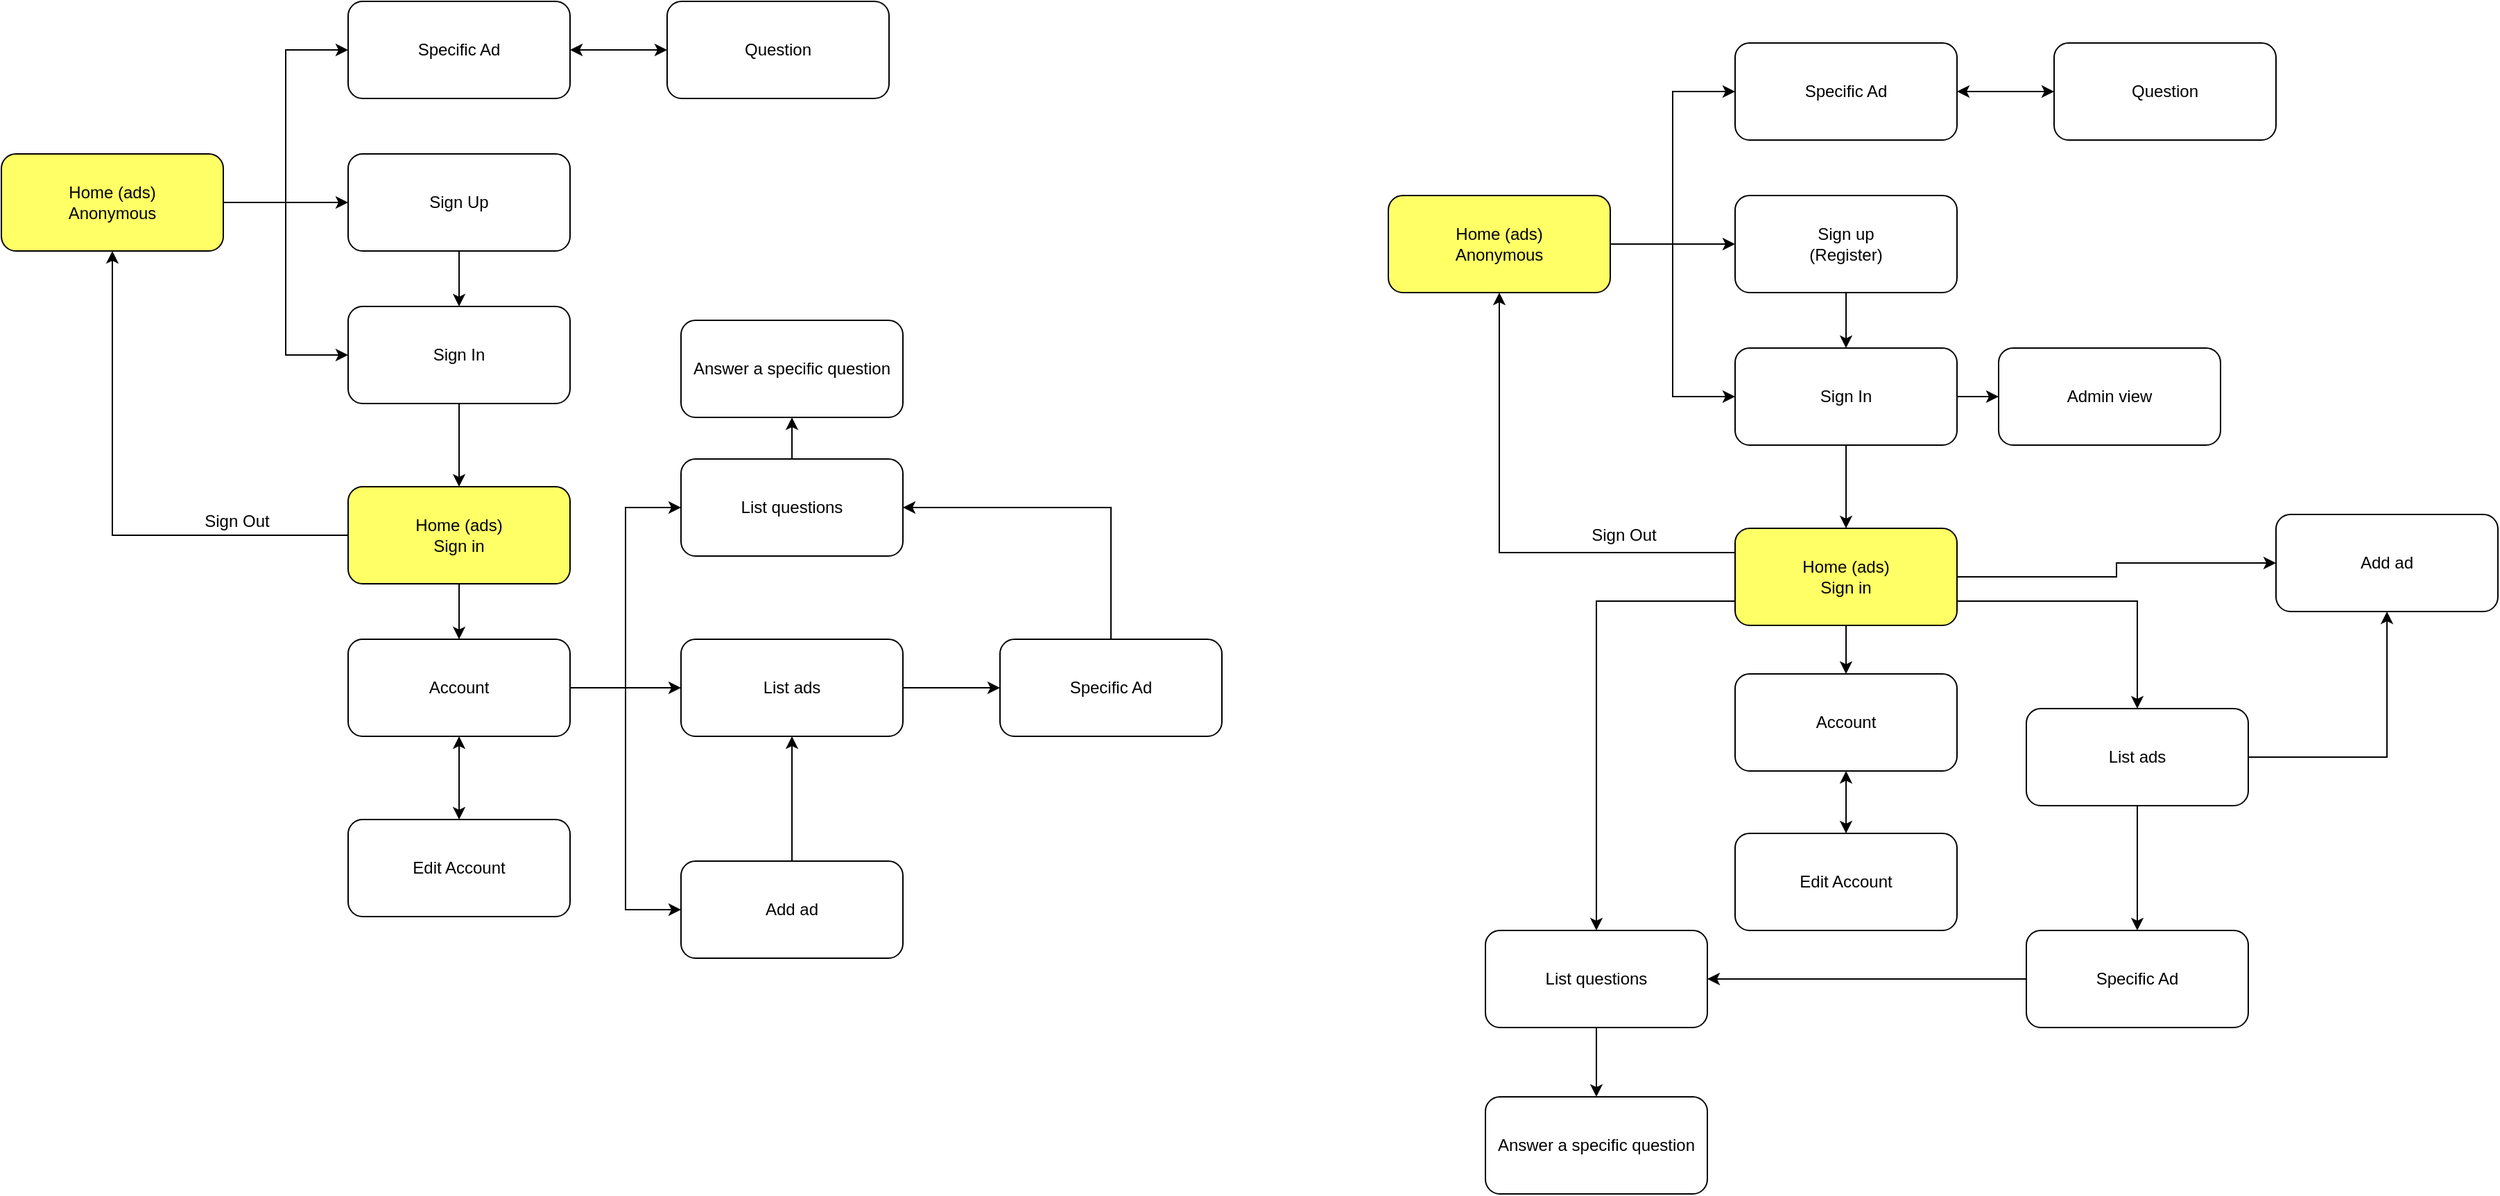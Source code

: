 <mxfile version="24.8.6">
  <diagram name="Página-1" id="8BhfrnoC1LBUCRXSbFxE">
    <mxGraphModel dx="2137" dy="888" grid="1" gridSize="10" guides="1" tooltips="1" connect="1" arrows="1" fold="1" page="1" pageScale="1" pageWidth="827" pageHeight="1169" math="0" shadow="0">
      <root>
        <mxCell id="0" />
        <mxCell id="1" parent="0" />
        <mxCell id="68Y1kHrZlz7YmdwNkERL-4" style="edgeStyle=orthogonalEdgeStyle;rounded=0;orthogonalLoop=1;jettySize=auto;html=1;entryX=0;entryY=0.5;entryDx=0;entryDy=0;" parent="1" source="68Y1kHrZlz7YmdwNkERL-1" target="68Y1kHrZlz7YmdwNkERL-2" edge="1">
          <mxGeometry relative="1" as="geometry" />
        </mxCell>
        <mxCell id="68Y1kHrZlz7YmdwNkERL-5" style="edgeStyle=orthogonalEdgeStyle;rounded=0;orthogonalLoop=1;jettySize=auto;html=1;entryX=0;entryY=0.5;entryDx=0;entryDy=0;" parent="1" source="68Y1kHrZlz7YmdwNkERL-1" target="68Y1kHrZlz7YmdwNkERL-3" edge="1">
          <mxGeometry relative="1" as="geometry" />
        </mxCell>
        <mxCell id="68Y1kHrZlz7YmdwNkERL-18" style="edgeStyle=orthogonalEdgeStyle;rounded=0;orthogonalLoop=1;jettySize=auto;html=1;entryX=0;entryY=0.5;entryDx=0;entryDy=0;" parent="1" source="68Y1kHrZlz7YmdwNkERL-1" target="68Y1kHrZlz7YmdwNkERL-17" edge="1">
          <mxGeometry relative="1" as="geometry" />
        </mxCell>
        <mxCell id="68Y1kHrZlz7YmdwNkERL-1" value="Home (ads)&lt;div&gt;Anonymous&lt;/div&gt;" style="rounded=1;whiteSpace=wrap;html=1;fillColor=#FFFF66;" parent="1" vertex="1">
          <mxGeometry x="30" y="140" width="160" height="70" as="geometry" />
        </mxCell>
        <mxCell id="68Y1kHrZlz7YmdwNkERL-8" style="edgeStyle=orthogonalEdgeStyle;rounded=0;orthogonalLoop=1;jettySize=auto;html=1;entryX=0.5;entryY=0;entryDx=0;entryDy=0;" parent="1" source="68Y1kHrZlz7YmdwNkERL-2" target="68Y1kHrZlz7YmdwNkERL-3" edge="1">
          <mxGeometry relative="1" as="geometry" />
        </mxCell>
        <mxCell id="68Y1kHrZlz7YmdwNkERL-2" value="Sign Up" style="rounded=1;whiteSpace=wrap;html=1;" parent="1" vertex="1">
          <mxGeometry x="280" y="140" width="160" height="70" as="geometry" />
        </mxCell>
        <mxCell id="68Y1kHrZlz7YmdwNkERL-12" style="edgeStyle=orthogonalEdgeStyle;rounded=0;orthogonalLoop=1;jettySize=auto;html=1;entryX=0.5;entryY=0;entryDx=0;entryDy=0;" parent="1" source="68Y1kHrZlz7YmdwNkERL-3" target="68Y1kHrZlz7YmdwNkERL-11" edge="1">
          <mxGeometry relative="1" as="geometry" />
        </mxCell>
        <mxCell id="68Y1kHrZlz7YmdwNkERL-3" value="Sign In" style="rounded=1;whiteSpace=wrap;html=1;" parent="1" vertex="1">
          <mxGeometry x="280" y="250" width="160" height="70" as="geometry" />
        </mxCell>
        <mxCell id="68Y1kHrZlz7YmdwNkERL-22" style="edgeStyle=orthogonalEdgeStyle;rounded=0;orthogonalLoop=1;jettySize=auto;html=1;entryX=0.5;entryY=0;entryDx=0;entryDy=0;" parent="1" source="68Y1kHrZlz7YmdwNkERL-11" target="68Y1kHrZlz7YmdwNkERL-21" edge="1">
          <mxGeometry relative="1" as="geometry" />
        </mxCell>
        <mxCell id="68Y1kHrZlz7YmdwNkERL-32" style="edgeStyle=orthogonalEdgeStyle;rounded=0;orthogonalLoop=1;jettySize=auto;html=1;entryX=0.5;entryY=1;entryDx=0;entryDy=0;" parent="1" source="68Y1kHrZlz7YmdwNkERL-11" target="68Y1kHrZlz7YmdwNkERL-1" edge="1">
          <mxGeometry relative="1" as="geometry" />
        </mxCell>
        <mxCell id="68Y1kHrZlz7YmdwNkERL-11" value="Home (ads)&lt;div&gt;Sign in&lt;/div&gt;" style="rounded=1;whiteSpace=wrap;html=1;fillColor=#FFFF66;" parent="1" vertex="1">
          <mxGeometry x="280" y="380" width="160" height="70" as="geometry" />
        </mxCell>
        <mxCell id="68Y1kHrZlz7YmdwNkERL-20" style="edgeStyle=orthogonalEdgeStyle;rounded=0;orthogonalLoop=1;jettySize=auto;html=1;entryX=0;entryY=0.5;entryDx=0;entryDy=0;startArrow=classic;startFill=1;" parent="1" source="68Y1kHrZlz7YmdwNkERL-17" target="68Y1kHrZlz7YmdwNkERL-19" edge="1">
          <mxGeometry relative="1" as="geometry" />
        </mxCell>
        <mxCell id="68Y1kHrZlz7YmdwNkERL-17" value="Specific Ad" style="rounded=1;whiteSpace=wrap;html=1;" parent="1" vertex="1">
          <mxGeometry x="280" y="30" width="160" height="70" as="geometry" />
        </mxCell>
        <mxCell id="68Y1kHrZlz7YmdwNkERL-19" value="Question" style="rounded=1;whiteSpace=wrap;html=1;" parent="1" vertex="1">
          <mxGeometry x="510" y="30" width="160" height="70" as="geometry" />
        </mxCell>
        <mxCell id="68Y1kHrZlz7YmdwNkERL-24" style="edgeStyle=orthogonalEdgeStyle;rounded=0;orthogonalLoop=1;jettySize=auto;html=1;entryX=0;entryY=0.5;entryDx=0;entryDy=0;" parent="1" source="68Y1kHrZlz7YmdwNkERL-21" target="68Y1kHrZlz7YmdwNkERL-23" edge="1">
          <mxGeometry relative="1" as="geometry" />
        </mxCell>
        <mxCell id="68Y1kHrZlz7YmdwNkERL-26" style="edgeStyle=orthogonalEdgeStyle;rounded=0;orthogonalLoop=1;jettySize=auto;html=1;entryX=0;entryY=0.5;entryDx=0;entryDy=0;" parent="1" source="68Y1kHrZlz7YmdwNkERL-21" target="68Y1kHrZlz7YmdwNkERL-25" edge="1">
          <mxGeometry relative="1" as="geometry" />
        </mxCell>
        <mxCell id="68Y1kHrZlz7YmdwNkERL-29" style="edgeStyle=orthogonalEdgeStyle;rounded=0;orthogonalLoop=1;jettySize=auto;html=1;entryX=0;entryY=0.5;entryDx=0;entryDy=0;" parent="1" source="68Y1kHrZlz7YmdwNkERL-21" target="68Y1kHrZlz7YmdwNkERL-28" edge="1">
          <mxGeometry relative="1" as="geometry" />
        </mxCell>
        <mxCell id="eTjQ6S--0Idmj-UR16j9-6" style="edgeStyle=orthogonalEdgeStyle;rounded=0;orthogonalLoop=1;jettySize=auto;html=1;entryX=0.5;entryY=0;entryDx=0;entryDy=0;startArrow=classic;startFill=1;" parent="1" source="68Y1kHrZlz7YmdwNkERL-21" target="eTjQ6S--0Idmj-UR16j9-5" edge="1">
          <mxGeometry relative="1" as="geometry" />
        </mxCell>
        <mxCell id="68Y1kHrZlz7YmdwNkERL-21" value="Account" style="rounded=1;whiteSpace=wrap;html=1;" parent="1" vertex="1">
          <mxGeometry x="280" y="490" width="160" height="70" as="geometry" />
        </mxCell>
        <mxCell id="68Y1kHrZlz7YmdwNkERL-27" style="edgeStyle=orthogonalEdgeStyle;rounded=0;orthogonalLoop=1;jettySize=auto;html=1;entryX=0.5;entryY=1;entryDx=0;entryDy=0;" parent="1" source="68Y1kHrZlz7YmdwNkERL-23" target="68Y1kHrZlz7YmdwNkERL-25" edge="1">
          <mxGeometry relative="1" as="geometry" />
        </mxCell>
        <mxCell id="68Y1kHrZlz7YmdwNkERL-23" value="Add ad" style="rounded=1;whiteSpace=wrap;html=1;" parent="1" vertex="1">
          <mxGeometry x="520" y="650" width="160" height="70" as="geometry" />
        </mxCell>
        <mxCell id="eTjQ6S--0Idmj-UR16j9-3" style="edgeStyle=orthogonalEdgeStyle;rounded=0;orthogonalLoop=1;jettySize=auto;html=1;entryX=0;entryY=0.5;entryDx=0;entryDy=0;" parent="1" source="68Y1kHrZlz7YmdwNkERL-25" target="eTjQ6S--0Idmj-UR16j9-2" edge="1">
          <mxGeometry relative="1" as="geometry" />
        </mxCell>
        <mxCell id="68Y1kHrZlz7YmdwNkERL-25" value="List ads" style="rounded=1;whiteSpace=wrap;html=1;" parent="1" vertex="1">
          <mxGeometry x="520" y="490" width="160" height="70" as="geometry" />
        </mxCell>
        <mxCell id="68Y1kHrZlz7YmdwNkERL-31" style="edgeStyle=orthogonalEdgeStyle;rounded=0;orthogonalLoop=1;jettySize=auto;html=1;entryX=0.5;entryY=1;entryDx=0;entryDy=0;" parent="1" source="68Y1kHrZlz7YmdwNkERL-28" target="68Y1kHrZlz7YmdwNkERL-30" edge="1">
          <mxGeometry relative="1" as="geometry" />
        </mxCell>
        <mxCell id="68Y1kHrZlz7YmdwNkERL-28" value="List questions" style="rounded=1;whiteSpace=wrap;html=1;" parent="1" vertex="1">
          <mxGeometry x="520" y="360" width="160" height="70" as="geometry" />
        </mxCell>
        <mxCell id="68Y1kHrZlz7YmdwNkERL-30" value="Answer a specific question" style="rounded=1;whiteSpace=wrap;html=1;" parent="1" vertex="1">
          <mxGeometry x="520" y="260" width="160" height="70" as="geometry" />
        </mxCell>
        <mxCell id="68Y1kHrZlz7YmdwNkERL-33" value="Sign Out" style="text;html=1;align=center;verticalAlign=middle;whiteSpace=wrap;rounded=0;" parent="1" vertex="1">
          <mxGeometry x="170" y="390" width="60" height="30" as="geometry" />
        </mxCell>
        <mxCell id="68Y1kHrZlz7YmdwNkERL-34" style="edgeStyle=orthogonalEdgeStyle;rounded=0;orthogonalLoop=1;jettySize=auto;html=1;entryX=0;entryY=0.5;entryDx=0;entryDy=0;" parent="1" source="68Y1kHrZlz7YmdwNkERL-37" target="68Y1kHrZlz7YmdwNkERL-39" edge="1">
          <mxGeometry relative="1" as="geometry" />
        </mxCell>
        <mxCell id="68Y1kHrZlz7YmdwNkERL-35" style="edgeStyle=orthogonalEdgeStyle;rounded=0;orthogonalLoop=1;jettySize=auto;html=1;entryX=0;entryY=0.5;entryDx=0;entryDy=0;" parent="1" source="68Y1kHrZlz7YmdwNkERL-37" target="68Y1kHrZlz7YmdwNkERL-41" edge="1">
          <mxGeometry relative="1" as="geometry" />
        </mxCell>
        <mxCell id="68Y1kHrZlz7YmdwNkERL-36" style="edgeStyle=orthogonalEdgeStyle;rounded=0;orthogonalLoop=1;jettySize=auto;html=1;entryX=0;entryY=0.5;entryDx=0;entryDy=0;" parent="1" source="68Y1kHrZlz7YmdwNkERL-37" target="68Y1kHrZlz7YmdwNkERL-46" edge="1">
          <mxGeometry relative="1" as="geometry" />
        </mxCell>
        <mxCell id="68Y1kHrZlz7YmdwNkERL-37" value="Home (ads)&lt;div&gt;Anonymous&lt;/div&gt;" style="rounded=1;whiteSpace=wrap;html=1;fillColor=#FFFF66;" parent="1" vertex="1">
          <mxGeometry x="1030" y="170" width="160" height="70" as="geometry" />
        </mxCell>
        <mxCell id="68Y1kHrZlz7YmdwNkERL-38" style="edgeStyle=orthogonalEdgeStyle;rounded=0;orthogonalLoop=1;jettySize=auto;html=1;entryX=0.5;entryY=0;entryDx=0;entryDy=0;" parent="1" source="68Y1kHrZlz7YmdwNkERL-39" target="68Y1kHrZlz7YmdwNkERL-41" edge="1">
          <mxGeometry relative="1" as="geometry" />
        </mxCell>
        <mxCell id="68Y1kHrZlz7YmdwNkERL-39" value="&lt;div&gt;Sign up&lt;/div&gt;(Register)" style="rounded=1;whiteSpace=wrap;html=1;" parent="1" vertex="1">
          <mxGeometry x="1280" y="170" width="160" height="70" as="geometry" />
        </mxCell>
        <mxCell id="68Y1kHrZlz7YmdwNkERL-40" style="edgeStyle=orthogonalEdgeStyle;rounded=0;orthogonalLoop=1;jettySize=auto;html=1;entryX=0.5;entryY=0;entryDx=0;entryDy=0;" parent="1" source="68Y1kHrZlz7YmdwNkERL-41" target="68Y1kHrZlz7YmdwNkERL-44" edge="1">
          <mxGeometry relative="1" as="geometry" />
        </mxCell>
        <mxCell id="eTjQ6S--0Idmj-UR16j9-12" style="edgeStyle=orthogonalEdgeStyle;rounded=0;orthogonalLoop=1;jettySize=auto;html=1;entryX=0;entryY=0.5;entryDx=0;entryDy=0;" parent="1" source="68Y1kHrZlz7YmdwNkERL-41" target="eTjQ6S--0Idmj-UR16j9-11" edge="1">
          <mxGeometry relative="1" as="geometry" />
        </mxCell>
        <mxCell id="68Y1kHrZlz7YmdwNkERL-41" value="Sign In" style="rounded=1;whiteSpace=wrap;html=1;" parent="1" vertex="1">
          <mxGeometry x="1280" y="280" width="160" height="70" as="geometry" />
        </mxCell>
        <mxCell id="68Y1kHrZlz7YmdwNkERL-43" style="edgeStyle=orthogonalEdgeStyle;rounded=0;orthogonalLoop=1;jettySize=auto;html=1;entryX=0.5;entryY=1;entryDx=0;entryDy=0;exitX=0;exitY=0.25;exitDx=0;exitDy=0;" parent="1" source="68Y1kHrZlz7YmdwNkERL-44" target="68Y1kHrZlz7YmdwNkERL-37" edge="1">
          <mxGeometry relative="1" as="geometry" />
        </mxCell>
        <mxCell id="68Y1kHrZlz7YmdwNkERL-61" style="edgeStyle=orthogonalEdgeStyle;rounded=0;orthogonalLoop=1;jettySize=auto;html=1;entryX=0.5;entryY=0;entryDx=0;entryDy=0;exitX=0;exitY=0.75;exitDx=0;exitDy=0;" parent="1" source="68Y1kHrZlz7YmdwNkERL-44" target="68Y1kHrZlz7YmdwNkERL-56" edge="1">
          <mxGeometry relative="1" as="geometry" />
        </mxCell>
        <mxCell id="68Y1kHrZlz7YmdwNkERL-64" style="edgeStyle=orthogonalEdgeStyle;rounded=0;orthogonalLoop=1;jettySize=auto;html=1;entryX=0.5;entryY=0;entryDx=0;entryDy=0;" parent="1" source="68Y1kHrZlz7YmdwNkERL-44" target="68Y1kHrZlz7YmdwNkERL-51" edge="1">
          <mxGeometry relative="1" as="geometry" />
        </mxCell>
        <mxCell id="68Y1kHrZlz7YmdwNkERL-65" style="edgeStyle=orthogonalEdgeStyle;rounded=0;orthogonalLoop=1;jettySize=auto;html=1;entryX=0.5;entryY=0;entryDx=0;entryDy=0;exitX=1;exitY=0.75;exitDx=0;exitDy=0;" parent="1" source="68Y1kHrZlz7YmdwNkERL-44" target="68Y1kHrZlz7YmdwNkERL-54" edge="1">
          <mxGeometry relative="1" as="geometry" />
        </mxCell>
        <mxCell id="68Y1kHrZlz7YmdwNkERL-67" style="edgeStyle=orthogonalEdgeStyle;rounded=0;orthogonalLoop=1;jettySize=auto;html=1;entryX=0;entryY=0.5;entryDx=0;entryDy=0;exitX=1;exitY=0.5;exitDx=0;exitDy=0;" parent="1" source="68Y1kHrZlz7YmdwNkERL-44" target="68Y1kHrZlz7YmdwNkERL-53" edge="1">
          <mxGeometry relative="1" as="geometry" />
        </mxCell>
        <mxCell id="68Y1kHrZlz7YmdwNkERL-44" value="Home (ads)&lt;div&gt;Sign in&lt;/div&gt;" style="rounded=1;whiteSpace=wrap;html=1;fillColor=#FFFF66;" parent="1" vertex="1">
          <mxGeometry x="1280" y="410" width="160" height="70" as="geometry" />
        </mxCell>
        <mxCell id="68Y1kHrZlz7YmdwNkERL-45" style="edgeStyle=orthogonalEdgeStyle;rounded=0;orthogonalLoop=1;jettySize=auto;html=1;entryX=0;entryY=0.5;entryDx=0;entryDy=0;startArrow=classic;startFill=1;" parent="1" source="68Y1kHrZlz7YmdwNkERL-46" target="68Y1kHrZlz7YmdwNkERL-47" edge="1">
          <mxGeometry relative="1" as="geometry" />
        </mxCell>
        <mxCell id="68Y1kHrZlz7YmdwNkERL-46" value="Specific Ad" style="rounded=1;whiteSpace=wrap;html=1;" parent="1" vertex="1">
          <mxGeometry x="1280" y="60" width="160" height="70" as="geometry" />
        </mxCell>
        <mxCell id="68Y1kHrZlz7YmdwNkERL-47" value="Question" style="rounded=1;whiteSpace=wrap;html=1;" parent="1" vertex="1">
          <mxGeometry x="1510" y="60" width="160" height="70" as="geometry" />
        </mxCell>
        <mxCell id="eTjQ6S--0Idmj-UR16j9-10" style="edgeStyle=orthogonalEdgeStyle;rounded=0;orthogonalLoop=1;jettySize=auto;html=1;entryX=0.5;entryY=0;entryDx=0;entryDy=0;startArrow=classic;startFill=1;" parent="1" source="68Y1kHrZlz7YmdwNkERL-51" target="eTjQ6S--0Idmj-UR16j9-9" edge="1">
          <mxGeometry relative="1" as="geometry" />
        </mxCell>
        <mxCell id="68Y1kHrZlz7YmdwNkERL-51" value="Account" style="rounded=1;whiteSpace=wrap;html=1;" parent="1" vertex="1">
          <mxGeometry x="1280" y="515" width="160" height="70" as="geometry" />
        </mxCell>
        <mxCell id="68Y1kHrZlz7YmdwNkERL-53" value="Add ad" style="rounded=1;whiteSpace=wrap;html=1;" parent="1" vertex="1">
          <mxGeometry x="1670" y="400" width="160" height="70" as="geometry" />
        </mxCell>
        <mxCell id="68Y1kHrZlz7YmdwNkERL-66" style="edgeStyle=orthogonalEdgeStyle;rounded=0;orthogonalLoop=1;jettySize=auto;html=1;entryX=0.5;entryY=1;entryDx=0;entryDy=0;" parent="1" source="68Y1kHrZlz7YmdwNkERL-54" target="68Y1kHrZlz7YmdwNkERL-53" edge="1">
          <mxGeometry relative="1" as="geometry" />
        </mxCell>
        <mxCell id="68Y1kHrZlz7YmdwNkERL-71" style="edgeStyle=orthogonalEdgeStyle;rounded=0;orthogonalLoop=1;jettySize=auto;html=1;entryX=0.5;entryY=0;entryDx=0;entryDy=0;" parent="1" source="68Y1kHrZlz7YmdwNkERL-54" target="68Y1kHrZlz7YmdwNkERL-70" edge="1">
          <mxGeometry relative="1" as="geometry" />
        </mxCell>
        <mxCell id="68Y1kHrZlz7YmdwNkERL-54" value="List ads" style="rounded=1;whiteSpace=wrap;html=1;" parent="1" vertex="1">
          <mxGeometry x="1490" y="540" width="160" height="70" as="geometry" />
        </mxCell>
        <mxCell id="68Y1kHrZlz7YmdwNkERL-63" style="edgeStyle=orthogonalEdgeStyle;rounded=0;orthogonalLoop=1;jettySize=auto;html=1;entryX=0.5;entryY=0;entryDx=0;entryDy=0;" parent="1" source="68Y1kHrZlz7YmdwNkERL-56" target="68Y1kHrZlz7YmdwNkERL-57" edge="1">
          <mxGeometry relative="1" as="geometry" />
        </mxCell>
        <mxCell id="68Y1kHrZlz7YmdwNkERL-56" value="List questions" style="rounded=1;whiteSpace=wrap;html=1;" parent="1" vertex="1">
          <mxGeometry x="1100" y="700" width="160" height="70" as="geometry" />
        </mxCell>
        <mxCell id="68Y1kHrZlz7YmdwNkERL-57" value="Answer a specific question" style="rounded=1;whiteSpace=wrap;html=1;" parent="1" vertex="1">
          <mxGeometry x="1100" y="820" width="160" height="70" as="geometry" />
        </mxCell>
        <mxCell id="68Y1kHrZlz7YmdwNkERL-58" value="Sign Out" style="text;html=1;align=center;verticalAlign=middle;whiteSpace=wrap;rounded=0;" parent="1" vertex="1">
          <mxGeometry x="1170" y="400" width="60" height="30" as="geometry" />
        </mxCell>
        <mxCell id="eTjQ6S--0Idmj-UR16j9-1" style="edgeStyle=orthogonalEdgeStyle;rounded=0;orthogonalLoop=1;jettySize=auto;html=1;entryX=1;entryY=0.5;entryDx=0;entryDy=0;" parent="1" source="68Y1kHrZlz7YmdwNkERL-70" target="68Y1kHrZlz7YmdwNkERL-56" edge="1">
          <mxGeometry relative="1" as="geometry" />
        </mxCell>
        <mxCell id="68Y1kHrZlz7YmdwNkERL-70" value="Specific Ad" style="rounded=1;whiteSpace=wrap;html=1;" parent="1" vertex="1">
          <mxGeometry x="1490" y="700" width="160" height="70" as="geometry" />
        </mxCell>
        <mxCell id="eTjQ6S--0Idmj-UR16j9-4" style="edgeStyle=orthogonalEdgeStyle;rounded=0;orthogonalLoop=1;jettySize=auto;html=1;entryX=1;entryY=0.5;entryDx=0;entryDy=0;exitX=0.5;exitY=0;exitDx=0;exitDy=0;" parent="1" source="eTjQ6S--0Idmj-UR16j9-2" target="68Y1kHrZlz7YmdwNkERL-28" edge="1">
          <mxGeometry relative="1" as="geometry" />
        </mxCell>
        <mxCell id="eTjQ6S--0Idmj-UR16j9-2" value="Specific Ad" style="rounded=1;whiteSpace=wrap;html=1;" parent="1" vertex="1">
          <mxGeometry x="750" y="490" width="160" height="70" as="geometry" />
        </mxCell>
        <mxCell id="eTjQ6S--0Idmj-UR16j9-5" value="Edit Account" style="rounded=1;whiteSpace=wrap;html=1;" parent="1" vertex="1">
          <mxGeometry x="280" y="620" width="160" height="70" as="geometry" />
        </mxCell>
        <mxCell id="eTjQ6S--0Idmj-UR16j9-9" value="Edit Account" style="rounded=1;whiteSpace=wrap;html=1;" parent="1" vertex="1">
          <mxGeometry x="1280" y="630" width="160" height="70" as="geometry" />
        </mxCell>
        <mxCell id="eTjQ6S--0Idmj-UR16j9-11" value="Admin view" style="rounded=1;whiteSpace=wrap;html=1;" parent="1" vertex="1">
          <mxGeometry x="1470" y="280" width="160" height="70" as="geometry" />
        </mxCell>
      </root>
    </mxGraphModel>
  </diagram>
</mxfile>
